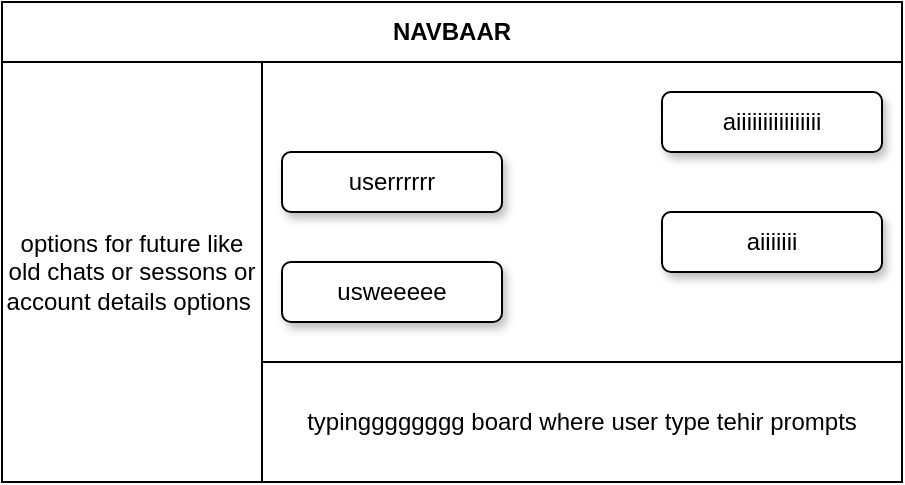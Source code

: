 <mxfile>
    <diagram id="biUGmro8-sP_YrCl5ZqS" name="Page-1">
        <mxGraphModel dx="905" dy="255" grid="1" gridSize="10" guides="1" tooltips="1" connect="1" arrows="1" fold="1" page="1" pageScale="1" pageWidth="1100" pageHeight="850" math="0" shadow="0">
            <root>
                <mxCell id="0"/>
                <mxCell id="1" parent="0"/>
                <mxCell id="29" value="" style="rounded=0;whiteSpace=wrap;html=1;" vertex="1" parent="1">
                    <mxGeometry x="400" y="130" width="450" height="240" as="geometry"/>
                </mxCell>
                <mxCell id="30" value="&lt;b&gt;NAVBAAR&lt;/b&gt;" style="rounded=0;whiteSpace=wrap;html=1;strokeColor=#000000;" vertex="1" parent="1">
                    <mxGeometry x="400" y="130" width="450" height="30" as="geometry"/>
                </mxCell>
                <mxCell id="31" value="options for future like old chats or sessons or account details options&amp;nbsp;" style="rounded=0;whiteSpace=wrap;html=1;" vertex="1" parent="1">
                    <mxGeometry x="400" y="160" width="130" height="210" as="geometry"/>
                </mxCell>
                <mxCell id="32" value="typingggggggg board where user type tehir prompts" style="rounded=0;whiteSpace=wrap;html=1;" vertex="1" parent="1">
                    <mxGeometry x="530" y="310" width="320" height="60" as="geometry"/>
                </mxCell>
                <mxCell id="33" value="usweeeee" style="rounded=1;whiteSpace=wrap;html=1;shadow=1;" vertex="1" parent="1">
                    <mxGeometry x="540" y="260" width="110" height="30" as="geometry"/>
                </mxCell>
                <mxCell id="34" value="aiiiiiii" style="rounded=1;whiteSpace=wrap;html=1;shadow=1;" vertex="1" parent="1">
                    <mxGeometry x="730" y="235" width="110" height="30" as="geometry"/>
                </mxCell>
                <mxCell id="35" value="userrrrrr" style="rounded=1;whiteSpace=wrap;html=1;shadow=1;" vertex="1" parent="1">
                    <mxGeometry x="540" y="205" width="110" height="30" as="geometry"/>
                </mxCell>
                <mxCell id="36" value="aiiiiiiiiiiiiiiii" style="rounded=1;whiteSpace=wrap;html=1;shadow=1;" vertex="1" parent="1">
                    <mxGeometry x="730" y="175" width="110" height="30" as="geometry"/>
                </mxCell>
            </root>
        </mxGraphModel>
    </diagram>
</mxfile>